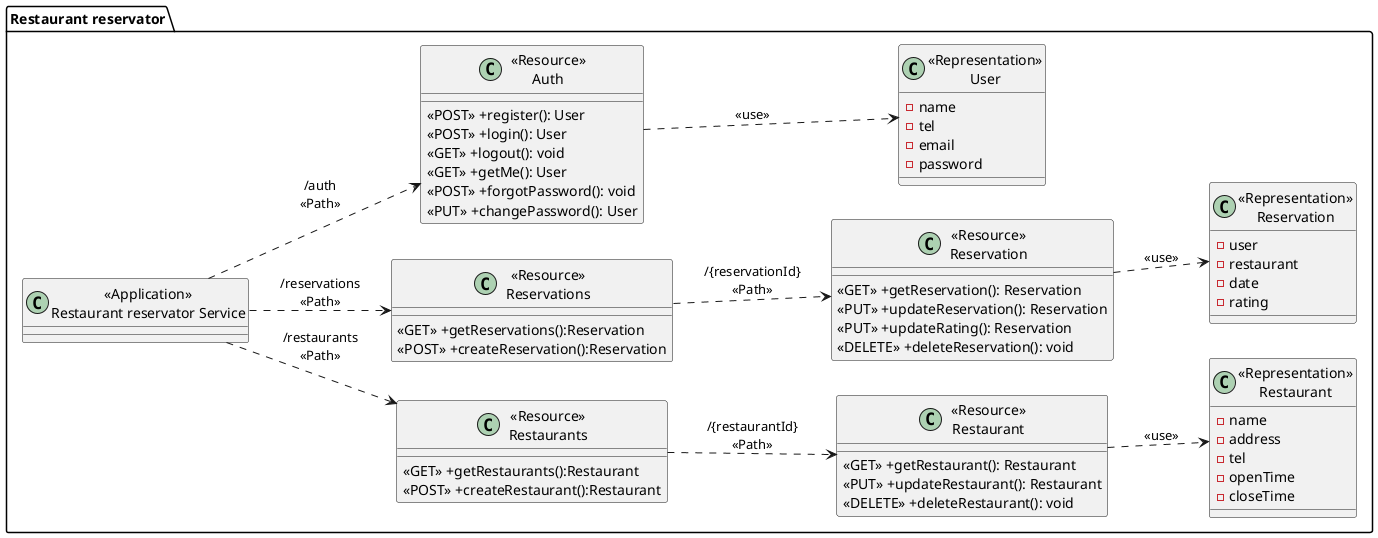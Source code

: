 @startuml Restaurant reservator
left to right direction
package "Restaurant reservator"{
    class "<<Application>>\nRestaurant reservator Service" as RestaurantReservatorService{}

    class "<<Resource>>\nRestaurants" as ResourceRestaurants{
        <<GET>> +getRestaurants():Restaurant
        <<POST>> +createRestaurant():Restaurant
    }

    class "<<Resource>>\nRestaurant" as ResourceRestaurant {
        <<GET>> +getRestaurant(): Restaurant
        <<PUT>> +updateRestaurant(): Restaurant
        <<DELETE>> +deleteRestaurant(): void
    }

    class "<<Representation>>\nRestaurant" as RepresentationRestaurant {
        -name
        -address
        -tel
        -openTime
        -closeTime
    }

    class "<<Resource>>\nReservations" as ResourceReservations{
        <<GET>> +getReservations():Reservation
        <<POST>> +createReservation():Reservation
    }

    class "<<Resource>>\nReservation" as ResourceReservation {
        <<GET>> +getReservation(): Reservation
        <<PUT>> +updateReservation(): Reservation
        <<PUT>> +updateRating(): Reservation
        <<DELETE>> +deleteReservation(): void
    }

    class "<<Representation>>\nReservation" as RepresentationReservation {
        -user
        -restaurant
        -date
        -rating
    }

    class "<<Resource>>\nAuth" as ResourceAuth {
        <<POST>> +register(): User
        <<POST>> +login(): User
        <<GET>> +logout(): void
        <<GET>> +getMe(): User
        <<POST>> +forgotPassword(): void
        <<PUT>> +changePassword(): User
    }

    class "<<Representation>>\nUser" as RepresentationUser {
        -name
        -tel
        -email
        -password
    }


}

RestaurantReservatorService ..> ResourceRestaurants:"/restaurants\n<<Path>>"
ResourceRestaurants ..> ResourceRestaurant: "/{restaurantId}\n<<Path>>"
ResourceRestaurant ..> RepresentationRestaurant: "<<use>>"

RestaurantReservatorService ..> ResourceReservations:"/reservations\n<<Path>>"
ResourceReservations ..> ResourceReservation: "/{reservationId}\n<<Path>>"
ResourceReservation ..> RepresentationReservation: "<<use>>"

RestaurantReservatorService ..> ResourceAuth:"/auth\n<<Path>>"
ResourceAuth ..> RepresentationUser: "<<use>>"


@enduml